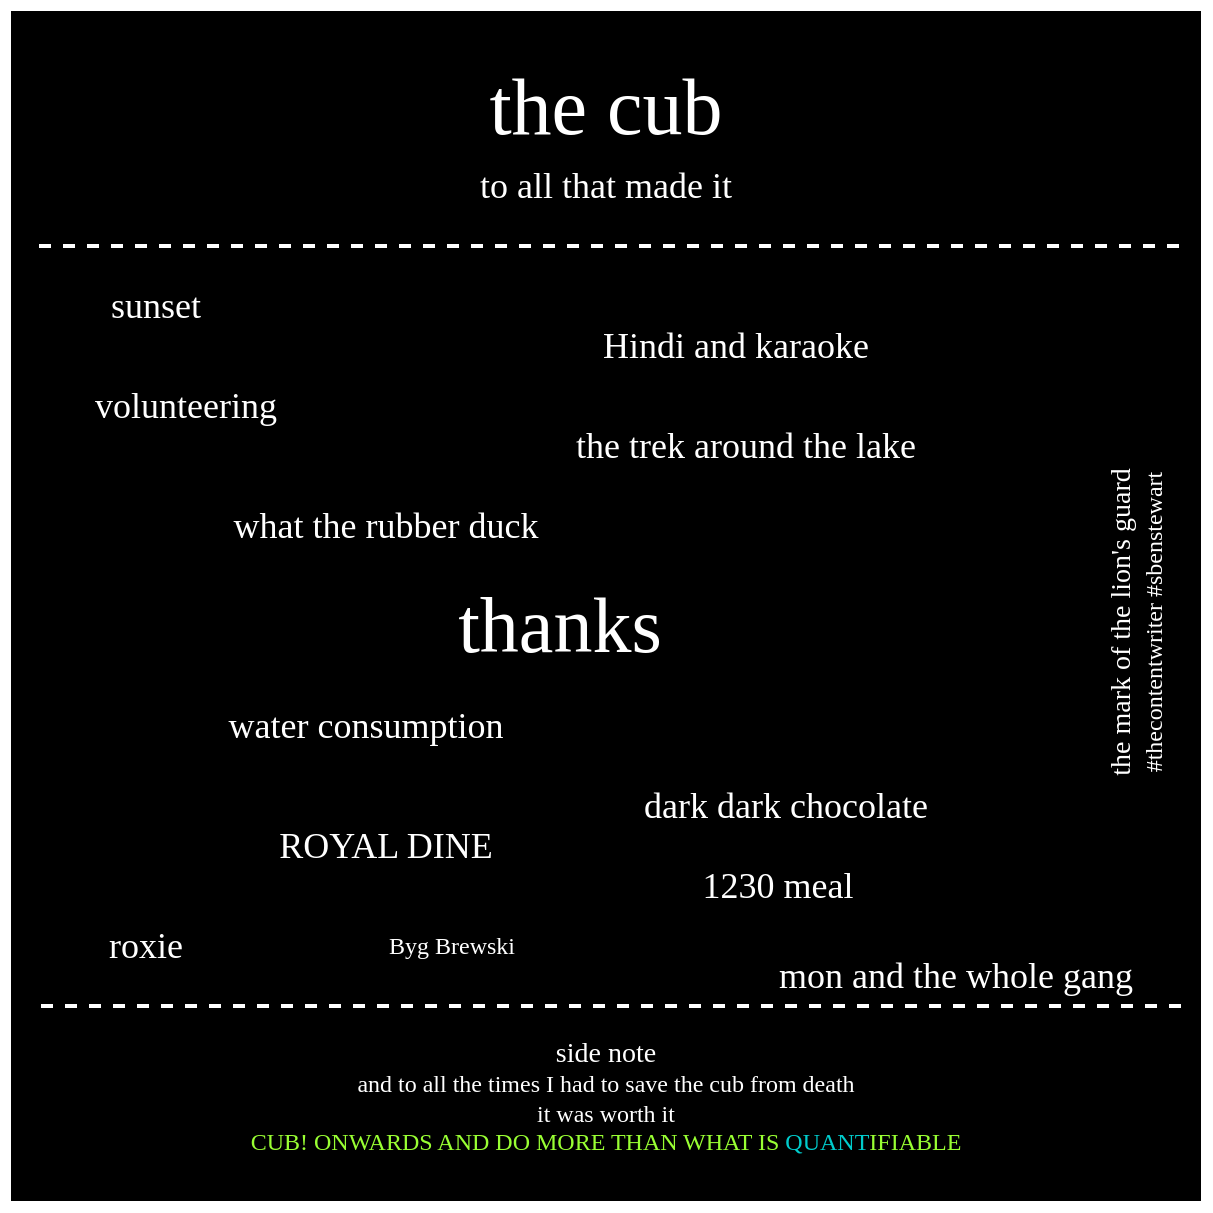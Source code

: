 <mxfile version="21.4.0" type="device">
  <diagram id="dX7Dphyso45SB9-RoEhv" name="Page-1">
    <mxGraphModel dx="1235" dy="666" grid="1" gridSize="10" guides="1" tooltips="1" connect="1" arrows="1" fold="1" page="1" pageScale="1" pageWidth="827" pageHeight="1169" math="0" shadow="0">
      <root>
        <mxCell id="0" />
        <mxCell id="1" parent="0" />
        <mxCell id="nfxZPmU7g6QgWNAvG-ER-2" value="" style="whiteSpace=wrap;html=1;aspect=fixed;strokeWidth=5;strokeColor=#FFFFFF;fillColor=#000000;" parent="1" vertex="1">
          <mxGeometry x="210" y="90" width="600" height="600" as="geometry" />
        </mxCell>
        <mxCell id="8b6ggLF4gSHIukh4vJdm-18" value="&lt;font face=&quot;xkcd&quot;&gt;&lt;span style=&quot;font-size: 40px&quot;&gt;the cub&lt;/span&gt;&lt;br&gt;&lt;/font&gt;" style="text;html=1;strokeColor=none;fillColor=none;align=center;verticalAlign=middle;whiteSpace=wrap;rounded=0;fontColor=#FFFFFF;" parent="1" vertex="1">
          <mxGeometry x="215" y="130" width="590" height="20" as="geometry" />
        </mxCell>
        <mxCell id="8b6ggLF4gSHIukh4vJdm-24" value="&lt;font face=&quot;xkcd&quot;&gt;&lt;span style=&quot;font-size: 18px&quot;&gt;to all that made it&lt;/span&gt;&lt;br&gt;&lt;/font&gt;" style="text;html=1;strokeColor=none;fillColor=none;align=center;verticalAlign=middle;whiteSpace=wrap;rounded=0;fontColor=#FFFFFF;" parent="1" vertex="1">
          <mxGeometry x="210" y="170" width="600" height="20" as="geometry" />
        </mxCell>
        <mxCell id="8b6ggLF4gSHIukh4vJdm-30" value="" style="endArrow=none;dashed=1;html=1;strokeWidth=2;labelBackgroundColor=none;fontColor=#FFFFFF;strokeColor=#FFFFFF;" parent="1" edge="1">
          <mxGeometry width="50" height="50" relative="1" as="geometry">
            <mxPoint x="796.5" y="210" as="sourcePoint" />
            <mxPoint x="221.5" y="210" as="targetPoint" />
          </mxGeometry>
        </mxCell>
        <mxCell id="k-dpR7HA_-HZ3Fbqk2lw-16" value="" style="endArrow=none;dashed=1;html=1;strokeWidth=2;labelBackgroundColor=none;fontColor=#FFFFFF;strokeColor=#FFFFFF;" parent="1" edge="1">
          <mxGeometry width="50" height="50" relative="1" as="geometry">
            <mxPoint x="797.5" y="590" as="sourcePoint" />
            <mxPoint x="222.5" y="590" as="targetPoint" />
          </mxGeometry>
        </mxCell>
        <mxCell id="k-dpR7HA_-HZ3Fbqk2lw-17" value="&lt;font face=&quot;xkcd&quot;&gt;&lt;span style=&quot;font-size: 14px&quot;&gt;side note&lt;/span&gt;&lt;/font&gt;&lt;font face=&quot;xkcd&quot;&gt;&lt;br&gt;and to all the times I had to save the cub from death&lt;br&gt;it was worth it&lt;br&gt;&lt;font color=&quot;#99ff33&quot;&gt;CUB! ONWARDS AND DO MORE THAN WHAT IS &lt;/font&gt;&lt;font color=&quot;#00cccc&quot;&gt;QUANT&lt;/font&gt;&lt;font color=&quot;#99ff33&quot;&gt;IFIABLE&lt;/font&gt;&lt;br&gt;&lt;/font&gt;" style="text;html=1;strokeColor=none;fillColor=none;align=center;verticalAlign=middle;whiteSpace=wrap;rounded=0;fontColor=#FFFFFF;" parent="1" vertex="1">
          <mxGeometry x="220" y="600" width="580" height="70" as="geometry" />
        </mxCell>
        <mxCell id="euaHSMH8fYii958cPEId-22" style="edgeStyle=orthogonalEdgeStyle;rounded=0;orthogonalLoop=1;jettySize=auto;html=1;exitX=0.5;exitY=1;exitDx=0;exitDy=0;strokeWidth=2;" parent="1" edge="1">
          <mxGeometry relative="1" as="geometry">
            <mxPoint x="661" y="451" as="sourcePoint" />
            <mxPoint x="661" y="451" as="targetPoint" />
          </mxGeometry>
        </mxCell>
        <mxCell id="pKVuHFSoDqtFi99w7tCS-15" value="&lt;font face=&quot;xkcd&quot;&gt;&lt;span style=&quot;font-size: 14px&quot;&gt;the mark of the lion&#39;s guard&lt;br&gt;&lt;/span&gt;#thecontentwriter #sbenstewart&lt;br&gt;&lt;/font&gt;" style="text;html=1;strokeColor=none;fillColor=none;align=center;verticalAlign=middle;whiteSpace=wrap;rounded=0;rotation=-90;fontColor=#FFFFFF;" parent="1" vertex="1">
          <mxGeometry x="630" y="388" width="290" height="20" as="geometry" />
        </mxCell>
        <mxCell id="b0y0ySVDOG4qLIN05PSK-2" value="&lt;div style=&quot;text-align: justify; font-size: 39px;&quot;&gt;&lt;font style=&quot;font-size: 39px;&quot; face=&quot;xkcd&quot;&gt;thanks&lt;/font&gt;&lt;/div&gt;" style="text;html=1;strokeColor=none;fillColor=none;align=center;verticalAlign=middle;whiteSpace=wrap;rounded=0;fontColor=#FFFFFF;" parent="1" vertex="1">
          <mxGeometry x="287" y="314" width="400" height="172" as="geometry" />
        </mxCell>
        <mxCell id="oCVauYdvdbKrOgusAUHJ-1" value="&lt;font face=&quot;xkcd&quot;&gt;&lt;span style=&quot;font-size: 18px&quot;&gt;sunset&lt;/span&gt;&lt;br&gt;&lt;/font&gt;" style="text;html=1;strokeColor=none;fillColor=none;align=center;verticalAlign=middle;whiteSpace=wrap;rounded=0;fontColor=#FFFFFF;" vertex="1" parent="1">
          <mxGeometry x="220" y="230" width="130" height="20" as="geometry" />
        </mxCell>
        <mxCell id="oCVauYdvdbKrOgusAUHJ-2" value="&lt;font face=&quot;xkcd&quot;&gt;&lt;span style=&quot;font-size: 18px;&quot;&gt;volunteering&lt;/span&gt;&lt;br&gt;&lt;/font&gt;" style="text;html=1;strokeColor=none;fillColor=none;align=center;verticalAlign=middle;whiteSpace=wrap;rounded=0;fontColor=#FFFFFF;" vertex="1" parent="1">
          <mxGeometry x="220" y="280" width="160" height="20" as="geometry" />
        </mxCell>
        <mxCell id="oCVauYdvdbKrOgusAUHJ-3" value="&lt;font face=&quot;xkcd&quot;&gt;&lt;span style=&quot;font-size: 18px;&quot;&gt;what the rubber duck&lt;/span&gt;&lt;br&gt;&lt;/font&gt;" style="text;html=1;strokeColor=none;fillColor=none;align=center;verticalAlign=middle;whiteSpace=wrap;rounded=0;fontColor=#FFFFFF;" vertex="1" parent="1">
          <mxGeometry x="230" y="340" width="340" height="20" as="geometry" />
        </mxCell>
        <mxCell id="oCVauYdvdbKrOgusAUHJ-4" value="&lt;font face=&quot;xkcd&quot;&gt;&lt;span style=&quot;font-size: 18px;&quot;&gt;water consumption&lt;/span&gt;&lt;br&gt;&lt;/font&gt;" style="text;html=1;strokeColor=none;fillColor=none;align=center;verticalAlign=middle;whiteSpace=wrap;rounded=0;fontColor=#FFFFFF;" vertex="1" parent="1">
          <mxGeometry x="220" y="440" width="340" height="20" as="geometry" />
        </mxCell>
        <mxCell id="oCVauYdvdbKrOgusAUHJ-5" value="&lt;font face=&quot;xkcd&quot;&gt;&lt;span style=&quot;font-size: 18px;&quot;&gt;ROYAL DINE&lt;/span&gt;&lt;br&gt;&lt;/font&gt;" style="text;html=1;strokeColor=none;fillColor=none;align=center;verticalAlign=middle;whiteSpace=wrap;rounded=0;fontColor=#FFFFFF;" vertex="1" parent="1">
          <mxGeometry x="230" y="500" width="340" height="20" as="geometry" />
        </mxCell>
        <mxCell id="oCVauYdvdbKrOgusAUHJ-6" value="&lt;font face=&quot;xkcd&quot;&gt;&lt;span style=&quot;font-size: 18px;&quot;&gt;roxie&lt;/span&gt;&lt;br&gt;&lt;/font&gt;" style="text;html=1;strokeColor=none;fillColor=none;align=center;verticalAlign=middle;whiteSpace=wrap;rounded=0;fontColor=#FFFFFF;" vertex="1" parent="1">
          <mxGeometry x="240" y="550" width="80" height="20" as="geometry" />
        </mxCell>
        <mxCell id="oCVauYdvdbKrOgusAUHJ-7" value="&lt;font face=&quot;xkcd&quot;&gt;Byg Brewski&lt;br&gt;&lt;/font&gt;" style="text;html=1;strokeColor=none;fillColor=none;align=center;verticalAlign=middle;whiteSpace=wrap;rounded=0;fontColor=#FFFFFF;" vertex="1" parent="1">
          <mxGeometry x="350" y="550" width="166" height="20" as="geometry" />
        </mxCell>
        <mxCell id="oCVauYdvdbKrOgusAUHJ-8" value="&lt;div style=&quot;text-align: right;&quot;&gt;&lt;span style=&quot;font-size: 18px; font-family: xkcd; background-color: initial;&quot;&gt;dark dark chocolate&lt;/span&gt;&lt;/div&gt;" style="text;html=1;strokeColor=none;fillColor=none;align=center;verticalAlign=middle;whiteSpace=wrap;rounded=0;fontColor=#FFFFFF;" vertex="1" parent="1">
          <mxGeometry x="490" y="480" width="220" height="20" as="geometry" />
        </mxCell>
        <mxCell id="oCVauYdvdbKrOgusAUHJ-9" value="&lt;font face=&quot;xkcd&quot;&gt;&lt;span style=&quot;font-size: 18px;&quot;&gt;the trek around the lake&lt;/span&gt;&lt;br&gt;&lt;/font&gt;" style="text;html=1;strokeColor=none;fillColor=none;align=center;verticalAlign=middle;whiteSpace=wrap;rounded=0;fontColor=#FFFFFF;" vertex="1" parent="1">
          <mxGeometry x="410" y="300" width="340" height="20" as="geometry" />
        </mxCell>
        <mxCell id="oCVauYdvdbKrOgusAUHJ-11" value="&lt;font face=&quot;xkcd&quot;&gt;&lt;span style=&quot;font-size: 18px;&quot;&gt;1230 meal&lt;/span&gt;&lt;br&gt;&lt;/font&gt;" style="text;html=1;strokeColor=none;fillColor=none;align=center;verticalAlign=middle;whiteSpace=wrap;rounded=0;fontColor=#FFFFFF;" vertex="1" parent="1">
          <mxGeometry x="516" y="520" width="160" height="20" as="geometry" />
        </mxCell>
        <mxCell id="oCVauYdvdbKrOgusAUHJ-12" value="&lt;font face=&quot;xkcd&quot;&gt;&lt;span style=&quot;font-size: 18px;&quot;&gt;Hindi&amp;nbsp;and&amp;nbsp;karaoke&lt;/span&gt;&lt;br&gt;&lt;/font&gt;" style="text;html=1;strokeColor=none;fillColor=none;align=center;verticalAlign=middle;whiteSpace=wrap;rounded=0;fontColor=#FFFFFF;" vertex="1" parent="1">
          <mxGeometry x="460" y="250" width="230" height="20" as="geometry" />
        </mxCell>
        <mxCell id="oCVauYdvdbKrOgusAUHJ-13" value="&lt;font face=&quot;xkcd&quot;&gt;&lt;span style=&quot;font-size: 18px;&quot;&gt;mon and the whole gang&lt;/span&gt;&lt;br&gt;&lt;/font&gt;" style="text;html=1;strokeColor=none;fillColor=none;align=center;verticalAlign=middle;whiteSpace=wrap;rounded=0;fontColor=#FFFFFF;" vertex="1" parent="1">
          <mxGeometry x="560" y="565" width="250" height="20" as="geometry" />
        </mxCell>
      </root>
    </mxGraphModel>
  </diagram>
</mxfile>
